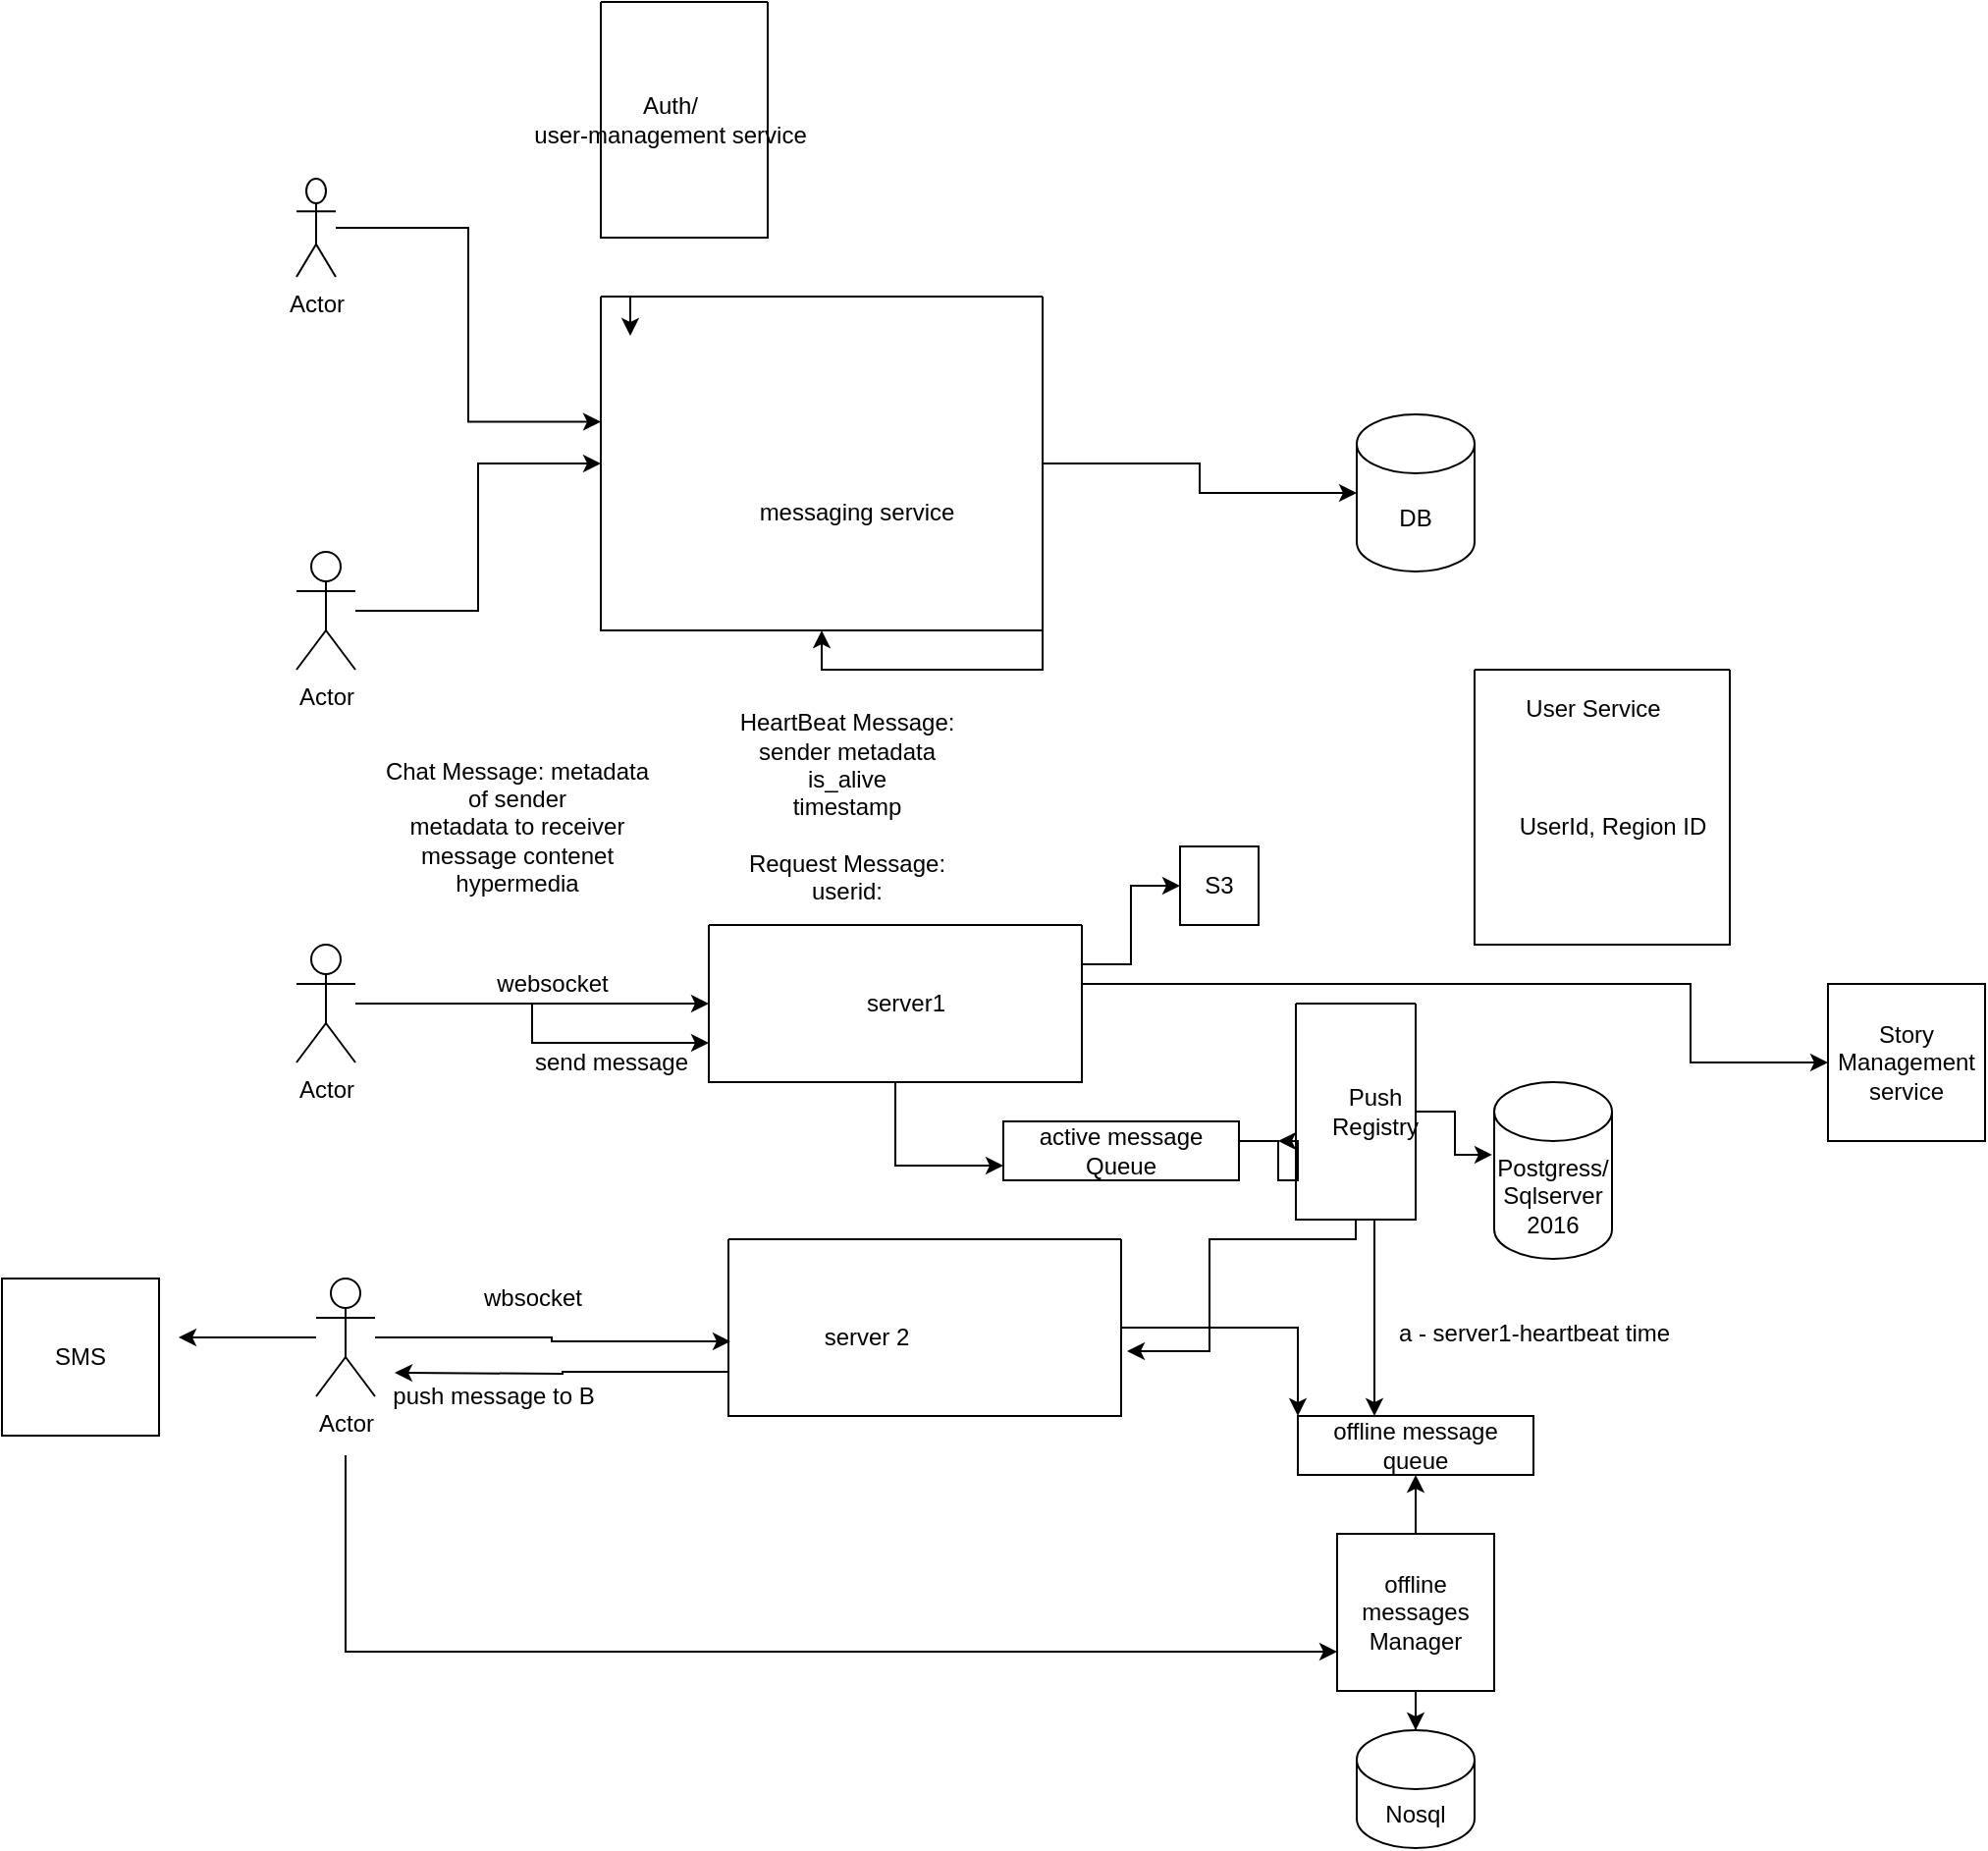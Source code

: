 <mxfile version="14.9.2" type="device"><diagram id="fyMhoInIHmUerORDKLaI" name="Page-1"><mxGraphModel dx="1973" dy="852" grid="1" gridSize="10" guides="1" tooltips="1" connect="1" arrows="1" fold="1" page="1" pageScale="1" pageWidth="850" pageHeight="1100" math="0" shadow="0"><root><mxCell id="0"/><mxCell id="1" parent="0"/><mxCell id="wi4WvYYWhOVdUqoWh7Vc-8" style="edgeStyle=orthogonalEdgeStyle;rounded=0;orthogonalLoop=1;jettySize=auto;html=1;entryX=0;entryY=0.375;entryDx=0;entryDy=0;entryPerimeter=0;" parent="1" source="wi4WvYYWhOVdUqoWh7Vc-1" target="wi4WvYYWhOVdUqoWh7Vc-5" edge="1"><mxGeometry relative="1" as="geometry"/></mxCell><mxCell id="wi4WvYYWhOVdUqoWh7Vc-1" value="Actor" style="shape=umlActor;verticalLabelPosition=bottom;verticalAlign=top;html=1;outlineConnect=0;" parent="1" vertex="1"><mxGeometry x="170" y="160" width="20" height="50" as="geometry"/></mxCell><mxCell id="wi4WvYYWhOVdUqoWh7Vc-9" style="edgeStyle=orthogonalEdgeStyle;rounded=0;orthogonalLoop=1;jettySize=auto;html=1;entryX=0;entryY=0.5;entryDx=0;entryDy=0;" parent="1" source="wi4WvYYWhOVdUqoWh7Vc-2" target="wi4WvYYWhOVdUqoWh7Vc-5" edge="1"><mxGeometry relative="1" as="geometry"/></mxCell><mxCell id="wi4WvYYWhOVdUqoWh7Vc-2" value="Actor" style="shape=umlActor;verticalLabelPosition=bottom;verticalAlign=top;html=1;outlineConnect=0;" parent="1" vertex="1"><mxGeometry x="170" y="350" width="30" height="60" as="geometry"/></mxCell><mxCell id="wi4WvYYWhOVdUqoWh7Vc-3" value="" style="swimlane;startSize=0;" parent="1" vertex="1"><mxGeometry x="325" y="70" width="85" height="120" as="geometry"/></mxCell><mxCell id="wi4WvYYWhOVdUqoWh7Vc-4" value="Auth/&lt;br&gt;user-management service" style="text;html=1;align=center;verticalAlign=middle;resizable=0;points=[];autosize=1;strokeColor=none;" parent="1" vertex="1"><mxGeometry x="285" y="115" width="150" height="30" as="geometry"/></mxCell><mxCell id="wi4WvYYWhOVdUqoWh7Vc-7" style="edgeStyle=orthogonalEdgeStyle;rounded=0;orthogonalLoop=1;jettySize=auto;html=1;exitX=0;exitY=0;exitDx=0;exitDy=0;" parent="1" source="wi4WvYYWhOVdUqoWh7Vc-5" edge="1"><mxGeometry relative="1" as="geometry"><mxPoint x="340" y="240" as="targetPoint"/></mxGeometry></mxCell><mxCell id="wi4WvYYWhOVdUqoWh7Vc-11" style="edgeStyle=orthogonalEdgeStyle;rounded=0;orthogonalLoop=1;jettySize=auto;html=1;entryX=0;entryY=0.5;entryDx=0;entryDy=0;entryPerimeter=0;" parent="1" source="wi4WvYYWhOVdUqoWh7Vc-5" target="wi4WvYYWhOVdUqoWh7Vc-10" edge="1"><mxGeometry relative="1" as="geometry"/></mxCell><mxCell id="wi4WvYYWhOVdUqoWh7Vc-5" value="" style="swimlane;startSize=0;" parent="1" vertex="1"><mxGeometry x="325" y="220" width="225" height="170" as="geometry"/></mxCell><mxCell id="wi4WvYYWhOVdUqoWh7Vc-6" value="messaging service" style="text;html=1;align=center;verticalAlign=middle;resizable=0;points=[];autosize=1;strokeColor=none;" parent="wi4WvYYWhOVdUqoWh7Vc-5" vertex="1"><mxGeometry x="75" y="100" width="110" height="20" as="geometry"/></mxCell><mxCell id="wi4WvYYWhOVdUqoWh7Vc-10" value="DB" style="shape=cylinder3;whiteSpace=wrap;html=1;boundedLbl=1;backgroundOutline=1;size=15;" parent="1" vertex="1"><mxGeometry x="710" y="280" width="60" height="80" as="geometry"/></mxCell><mxCell id="wi4WvYYWhOVdUqoWh7Vc-12" style="edgeStyle=orthogonalEdgeStyle;rounded=0;orthogonalLoop=1;jettySize=auto;html=1;exitX=1;exitY=1;exitDx=0;exitDy=0;" parent="1" source="wi4WvYYWhOVdUqoWh7Vc-5" target="wi4WvYYWhOVdUqoWh7Vc-5" edge="1"><mxGeometry relative="1" as="geometry"/></mxCell><mxCell id="wi4WvYYWhOVdUqoWh7Vc-15" style="edgeStyle=orthogonalEdgeStyle;rounded=0;orthogonalLoop=1;jettySize=auto;html=1;entryX=0;entryY=0.5;entryDx=0;entryDy=0;" parent="1" source="wi4WvYYWhOVdUqoWh7Vc-13" target="wi4WvYYWhOVdUqoWh7Vc-14" edge="1"><mxGeometry relative="1" as="geometry"/></mxCell><mxCell id="wi4WvYYWhOVdUqoWh7Vc-31" style="edgeStyle=orthogonalEdgeStyle;rounded=0;orthogonalLoop=1;jettySize=auto;html=1;entryX=0;entryY=0.75;entryDx=0;entryDy=0;" parent="1" source="wi4WvYYWhOVdUqoWh7Vc-13" target="wi4WvYYWhOVdUqoWh7Vc-14" edge="1"><mxGeometry relative="1" as="geometry"/></mxCell><mxCell id="wi4WvYYWhOVdUqoWh7Vc-13" value="Actor" style="shape=umlActor;verticalLabelPosition=bottom;verticalAlign=top;html=1;outlineConnect=0;" parent="1" vertex="1"><mxGeometry x="170" y="550" width="30" height="60" as="geometry"/></mxCell><mxCell id="wi4WvYYWhOVdUqoWh7Vc-28" style="edgeStyle=orthogonalEdgeStyle;rounded=0;orthogonalLoop=1;jettySize=auto;html=1;entryX=0;entryY=0.75;entryDx=0;entryDy=0;" parent="1" source="wi4WvYYWhOVdUqoWh7Vc-14" target="wi4WvYYWhOVdUqoWh7Vc-25" edge="1"><mxGeometry relative="1" as="geometry"/></mxCell><mxCell id="wi4WvYYWhOVdUqoWh7Vc-45" style="edgeStyle=orthogonalEdgeStyle;rounded=0;orthogonalLoop=1;jettySize=auto;html=1;entryX=0;entryY=0.5;entryDx=0;entryDy=0;" parent="1" source="wi4WvYYWhOVdUqoWh7Vc-14" target="wi4WvYYWhOVdUqoWh7Vc-44" edge="1"><mxGeometry relative="1" as="geometry"><Array as="points"><mxPoint x="595" y="560"/><mxPoint x="595" y="520"/></Array></mxGeometry></mxCell><mxCell id="25mP11nzohDzXm9b1Psk-2" style="edgeStyle=orthogonalEdgeStyle;rounded=0;orthogonalLoop=1;jettySize=auto;html=1;" edge="1" parent="1" source="wi4WvYYWhOVdUqoWh7Vc-14" target="25mP11nzohDzXm9b1Psk-1"><mxGeometry relative="1" as="geometry"><Array as="points"><mxPoint x="880" y="570"/><mxPoint x="880" y="610"/></Array></mxGeometry></mxCell><mxCell id="wi4WvYYWhOVdUqoWh7Vc-14" value="" style="swimlane;startSize=0;" parent="1" vertex="1"><mxGeometry x="380" y="540" width="190" height="80" as="geometry"/></mxCell><mxCell id="wi4WvYYWhOVdUqoWh7Vc-16" value="server1" style="text;html=1;align=center;verticalAlign=middle;resizable=0;points=[];autosize=1;strokeColor=none;" parent="wi4WvYYWhOVdUqoWh7Vc-14" vertex="1"><mxGeometry x="70" y="30" width="60" height="20" as="geometry"/></mxCell><mxCell id="wi4WvYYWhOVdUqoWh7Vc-30" style="edgeStyle=orthogonalEdgeStyle;rounded=0;orthogonalLoop=1;jettySize=auto;html=1;entryX=1.015;entryY=0.633;entryDx=0;entryDy=0;entryPerimeter=0;" parent="1" source="wi4WvYYWhOVdUqoWh7Vc-17" target="wi4WvYYWhOVdUqoWh7Vc-21" edge="1"><mxGeometry relative="1" as="geometry"><Array as="points"><mxPoint x="635" y="700"/><mxPoint x="635" y="757"/></Array></mxGeometry></mxCell><mxCell id="wi4WvYYWhOVdUqoWh7Vc-37" value="" style="edgeStyle=orthogonalEdgeStyle;rounded=0;orthogonalLoop=1;jettySize=auto;html=1;" parent="1" source="wi4WvYYWhOVdUqoWh7Vc-17" target="wi4WvYYWhOVdUqoWh7Vc-36" edge="1"><mxGeometry relative="1" as="geometry"><Array as="points"><mxPoint x="719" y="770"/><mxPoint x="719" y="770"/></Array></mxGeometry></mxCell><mxCell id="wi4WvYYWhOVdUqoWh7Vc-43" style="edgeStyle=orthogonalEdgeStyle;rounded=0;orthogonalLoop=1;jettySize=auto;html=1;entryX=-0.017;entryY=0.411;entryDx=0;entryDy=0;entryPerimeter=0;" parent="1" source="wi4WvYYWhOVdUqoWh7Vc-17" target="wi4WvYYWhOVdUqoWh7Vc-27" edge="1"><mxGeometry relative="1" as="geometry"/></mxCell><mxCell id="wi4WvYYWhOVdUqoWh7Vc-17" value="" style="swimlane;startSize=0;" parent="1" vertex="1"><mxGeometry x="679" y="580" width="61" height="110" as="geometry"/></mxCell><mxCell id="wi4WvYYWhOVdUqoWh7Vc-19" value="Push &lt;br&gt;Registry" style="text;html=1;align=center;verticalAlign=middle;resizable=0;points=[];autosize=1;strokeColor=none;" parent="wi4WvYYWhOVdUqoWh7Vc-17" vertex="1"><mxGeometry x="10" y="40" width="60" height="30" as="geometry"/></mxCell><mxCell id="wi4WvYYWhOVdUqoWh7Vc-18" value="websocket" style="text;html=1;align=center;verticalAlign=middle;resizable=0;points=[];autosize=1;strokeColor=none;" parent="1" vertex="1"><mxGeometry x="265" y="560" width="70" height="20" as="geometry"/></mxCell><mxCell id="wi4WvYYWhOVdUqoWh7Vc-23" style="edgeStyle=orthogonalEdgeStyle;rounded=0;orthogonalLoop=1;jettySize=auto;html=1;entryX=0.005;entryY=0.578;entryDx=0;entryDy=0;entryPerimeter=0;" parent="1" source="wi4WvYYWhOVdUqoWh7Vc-20" target="wi4WvYYWhOVdUqoWh7Vc-21" edge="1"><mxGeometry relative="1" as="geometry"/></mxCell><mxCell id="wi4WvYYWhOVdUqoWh7Vc-41" style="edgeStyle=orthogonalEdgeStyle;rounded=0;orthogonalLoop=1;jettySize=auto;html=1;entryX=0;entryY=0.75;entryDx=0;entryDy=0;" parent="1" target="wi4WvYYWhOVdUqoWh7Vc-38" edge="1"><mxGeometry relative="1" as="geometry"><Array as="points"><mxPoint x="195" y="910"/></Array><mxPoint x="195" y="810" as="sourcePoint"/></mxGeometry></mxCell><mxCell id="25mP11nzohDzXm9b1Psk-3" style="edgeStyle=orthogonalEdgeStyle;rounded=0;orthogonalLoop=1;jettySize=auto;html=1;" edge="1" parent="1" source="wi4WvYYWhOVdUqoWh7Vc-20"><mxGeometry relative="1" as="geometry"><mxPoint x="110" y="750" as="targetPoint"/></mxGeometry></mxCell><mxCell id="wi4WvYYWhOVdUqoWh7Vc-20" value="Actor" style="shape=umlActor;verticalLabelPosition=bottom;verticalAlign=top;html=1;outlineConnect=0;" parent="1" vertex="1"><mxGeometry x="180" y="720" width="30" height="60" as="geometry"/></mxCell><mxCell id="wi4WvYYWhOVdUqoWh7Vc-33" style="edgeStyle=orthogonalEdgeStyle;rounded=0;orthogonalLoop=1;jettySize=auto;html=1;exitX=0;exitY=0.75;exitDx=0;exitDy=0;" parent="1" source="wi4WvYYWhOVdUqoWh7Vc-21" edge="1"><mxGeometry relative="1" as="geometry"><mxPoint x="220" y="768" as="targetPoint"/></mxGeometry></mxCell><mxCell id="QKtZ8gs3vLxv9t6k9GNF-1" style="edgeStyle=orthogonalEdgeStyle;rounded=0;orthogonalLoop=1;jettySize=auto;html=1;entryX=0;entryY=0;entryDx=0;entryDy=0;" parent="1" source="wi4WvYYWhOVdUqoWh7Vc-21" target="wi4WvYYWhOVdUqoWh7Vc-36" edge="1"><mxGeometry relative="1" as="geometry"/></mxCell><mxCell id="wi4WvYYWhOVdUqoWh7Vc-21" value="" style="swimlane;startSize=0;" parent="1" vertex="1"><mxGeometry x="390" y="700" width="200" height="90" as="geometry"/></mxCell><mxCell id="wi4WvYYWhOVdUqoWh7Vc-22" value="server 2" style="text;html=1;align=center;verticalAlign=middle;resizable=0;points=[];autosize=1;strokeColor=none;" parent="1" vertex="1"><mxGeometry x="430" y="740" width="60" height="20" as="geometry"/></mxCell><mxCell id="wi4WvYYWhOVdUqoWh7Vc-24" value="wbsocket" style="text;html=1;align=center;verticalAlign=middle;resizable=0;points=[];autosize=1;strokeColor=none;" parent="1" vertex="1"><mxGeometry x="255" y="720" width="70" height="20" as="geometry"/></mxCell><mxCell id="wi4WvYYWhOVdUqoWh7Vc-29" style="edgeStyle=orthogonalEdgeStyle;rounded=0;orthogonalLoop=1;jettySize=auto;html=1;" parent="1" source="wi4WvYYWhOVdUqoWh7Vc-25" edge="1"><mxGeometry relative="1" as="geometry"><mxPoint x="670" y="650" as="targetPoint"/><Array as="points"><mxPoint x="670" y="650"/><mxPoint x="670" y="670"/><mxPoint x="680" y="670"/><mxPoint x="680" y="650"/></Array></mxGeometry></mxCell><mxCell id="wi4WvYYWhOVdUqoWh7Vc-25" value="active message Queue" style="rounded=0;whiteSpace=wrap;html=1;" parent="1" vertex="1"><mxGeometry x="530" y="640" width="120" height="30" as="geometry"/></mxCell><mxCell id="wi4WvYYWhOVdUqoWh7Vc-27" value="Postgress/ Sqlserver 2016" style="shape=cylinder3;whiteSpace=wrap;html=1;boundedLbl=1;backgroundOutline=1;size=15;" parent="1" vertex="1"><mxGeometry x="780" y="620" width="60" height="90" as="geometry"/></mxCell><mxCell id="wi4WvYYWhOVdUqoWh7Vc-32" value="send message" style="text;html=1;align=center;verticalAlign=middle;resizable=0;points=[];autosize=1;strokeColor=none;" parent="1" vertex="1"><mxGeometry x="285" y="600" width="90" height="20" as="geometry"/></mxCell><mxCell id="wi4WvYYWhOVdUqoWh7Vc-34" value="push message to B" style="text;html=1;align=center;verticalAlign=middle;resizable=0;points=[];autosize=1;strokeColor=none;" parent="1" vertex="1"><mxGeometry x="210" y="770" width="120" height="20" as="geometry"/></mxCell><mxCell id="wi4WvYYWhOVdUqoWh7Vc-35" value="&lt;br&gt;a - server1-heartbeat time" style="text;html=1;align=center;verticalAlign=middle;resizable=0;points=[];autosize=1;strokeColor=none;" parent="1" vertex="1"><mxGeometry x="725" y="725" width="150" height="30" as="geometry"/></mxCell><mxCell id="wi4WvYYWhOVdUqoWh7Vc-36" value="offline message queue" style="rounded=0;whiteSpace=wrap;html=1;" parent="1" vertex="1"><mxGeometry x="680" y="790" width="120" height="30" as="geometry"/></mxCell><mxCell id="wi4WvYYWhOVdUqoWh7Vc-39" value="" style="edgeStyle=orthogonalEdgeStyle;rounded=0;orthogonalLoop=1;jettySize=auto;html=1;" parent="1" source="wi4WvYYWhOVdUqoWh7Vc-38" target="wi4WvYYWhOVdUqoWh7Vc-36" edge="1"><mxGeometry relative="1" as="geometry"/></mxCell><mxCell id="wi4WvYYWhOVdUqoWh7Vc-42" value="" style="edgeStyle=orthogonalEdgeStyle;rounded=0;orthogonalLoop=1;jettySize=auto;html=1;" parent="1" source="wi4WvYYWhOVdUqoWh7Vc-38" target="wi4WvYYWhOVdUqoWh7Vc-40" edge="1"><mxGeometry relative="1" as="geometry"/></mxCell><mxCell id="wi4WvYYWhOVdUqoWh7Vc-38" value="offline messages&lt;br&gt;Manager" style="whiteSpace=wrap;html=1;aspect=fixed;" parent="1" vertex="1"><mxGeometry x="700" y="850" width="80" height="80" as="geometry"/></mxCell><mxCell id="wi4WvYYWhOVdUqoWh7Vc-40" value="Nosql" style="shape=cylinder3;whiteSpace=wrap;html=1;boundedLbl=1;backgroundOutline=1;size=15;" parent="1" vertex="1"><mxGeometry x="710" y="950" width="60" height="60" as="geometry"/></mxCell><mxCell id="wi4WvYYWhOVdUqoWh7Vc-44" value="S3" style="whiteSpace=wrap;html=1;aspect=fixed;" parent="1" vertex="1"><mxGeometry x="620" y="500" width="40" height="40" as="geometry"/></mxCell><mxCell id="wi4WvYYWhOVdUqoWh7Vc-46" value="" style="swimlane;startSize=0;" parent="1" vertex="1"><mxGeometry x="770" y="410" width="130" height="140" as="geometry"/></mxCell><mxCell id="wi4WvYYWhOVdUqoWh7Vc-47" value="User Service" style="text;html=1;align=center;verticalAlign=middle;resizable=0;points=[];autosize=1;strokeColor=none;" parent="1" vertex="1"><mxGeometry x="790" y="420" width="80" height="20" as="geometry"/></mxCell><mxCell id="wi4WvYYWhOVdUqoWh7Vc-48" value="UserId, Region ID" style="text;html=1;align=center;verticalAlign=middle;resizable=0;points=[];autosize=1;strokeColor=none;" parent="1" vertex="1"><mxGeometry x="785" y="480" width="110" height="20" as="geometry"/></mxCell><mxCell id="wi4WvYYWhOVdUqoWh7Vc-52" value="Chat Message: metadata of sender&lt;br&gt;metadata to receiver&lt;br&gt;message contenet&lt;br&gt;hypermedia&lt;br&gt;" style="text;html=1;strokeColor=none;fillColor=none;align=center;verticalAlign=middle;whiteSpace=wrap;rounded=0;" parent="1" vertex="1"><mxGeometry x="210" y="460" width="145" height="60" as="geometry"/></mxCell><mxCell id="wi4WvYYWhOVdUqoWh7Vc-53" value="HeartBeat Message:&lt;br&gt;sender metadata&lt;br&gt;is_alive&lt;br&gt;timestamp&lt;br&gt;&lt;br&gt;Request Message:&lt;br&gt;userid:" style="text;html=1;align=center;verticalAlign=middle;resizable=0;points=[];autosize=1;strokeColor=none;" parent="1" vertex="1"><mxGeometry x="390" y="430" width="120" height="100" as="geometry"/></mxCell><mxCell id="25mP11nzohDzXm9b1Psk-1" value="Story Management service" style="whiteSpace=wrap;html=1;aspect=fixed;" vertex="1" parent="1"><mxGeometry x="950" y="570" width="80" height="80" as="geometry"/></mxCell><mxCell id="25mP11nzohDzXm9b1Psk-4" value="SMS" style="whiteSpace=wrap;html=1;aspect=fixed;" vertex="1" parent="1"><mxGeometry x="20" y="720" width="80" height="80" as="geometry"/></mxCell></root></mxGraphModel></diagram></mxfile>